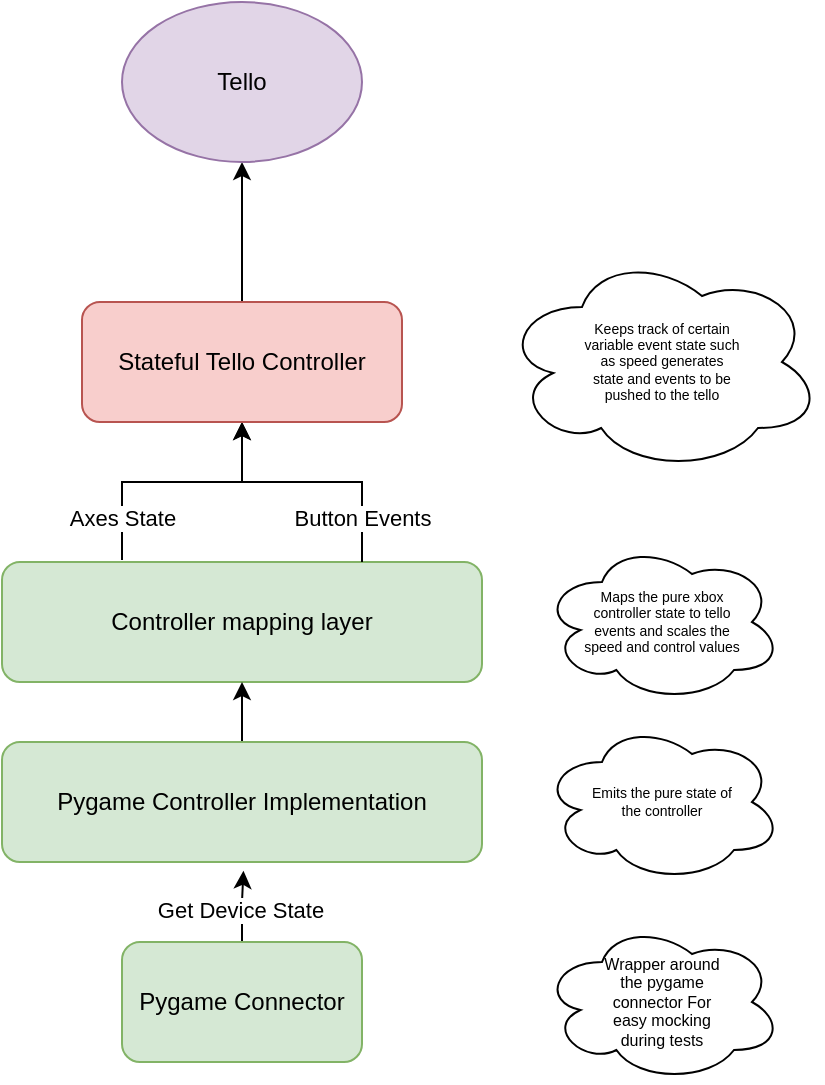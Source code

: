 <mxfile>
    <diagram name="Page-1" id="gVIzxmkaYbDt7CBDV0SQ">
        <mxGraphModel dx="687" dy="447" grid="1" gridSize="10" guides="1" tooltips="1" connect="1" arrows="1" fold="1" page="1" pageScale="1" pageWidth="850" pageHeight="1100" math="0" shadow="0">
            <root>
                <mxCell id="0"/>
                <mxCell id="1" parent="0"/>
                <mxCell id="7mTq0A4v_XAOz74BESgN-4" style="edgeStyle=orthogonalEdgeStyle;rounded=0;orthogonalLoop=1;jettySize=auto;html=1;entryX=0.503;entryY=1.073;entryDx=0;entryDy=0;entryPerimeter=0;" parent="1" source="7mTq0A4v_XAOz74BESgN-1" target="7mTq0A4v_XAOz74BESgN-17" edge="1">
                    <mxGeometry relative="1" as="geometry"/>
                </mxCell>
                <mxCell id="7mTq0A4v_XAOz74BESgN-5" value="Get Device State" style="edgeLabel;html=1;align=center;verticalAlign=middle;resizable=0;points=[];" parent="7mTq0A4v_XAOz74BESgN-4" vertex="1" connectable="0">
                    <mxGeometry x="-0.086" y="1" relative="1" as="geometry">
                        <mxPoint as="offset"/>
                    </mxGeometry>
                </mxCell>
                <mxCell id="7mTq0A4v_XAOz74BESgN-1" value="Pygame Connector" style="rounded=1;whiteSpace=wrap;html=1;fillColor=#d5e8d4;strokeColor=#82b366;" parent="1" vertex="1">
                    <mxGeometry x="340" y="550" width="120" height="60" as="geometry"/>
                </mxCell>
                <mxCell id="7mTq0A4v_XAOz74BESgN-7" style="edgeStyle=orthogonalEdgeStyle;rounded=0;orthogonalLoop=1;jettySize=auto;html=1;" parent="1" edge="1">
                    <mxGeometry relative="1" as="geometry">
                        <mxPoint x="340" y="359" as="sourcePoint"/>
                        <mxPoint x="400" y="290" as="targetPoint"/>
                        <Array as="points">
                            <mxPoint x="340" y="359"/>
                            <mxPoint x="340" y="320"/>
                            <mxPoint x="400" y="320"/>
                        </Array>
                    </mxGeometry>
                </mxCell>
                <mxCell id="7mTq0A4v_XAOz74BESgN-9" value="Axes State" style="edgeLabel;html=1;align=center;verticalAlign=middle;resizable=0;points=[];" parent="7mTq0A4v_XAOz74BESgN-7" vertex="1" connectable="0">
                    <mxGeometry x="-0.565" y="-1" relative="1" as="geometry">
                        <mxPoint x="-1" y="7" as="offset"/>
                    </mxGeometry>
                </mxCell>
                <mxCell id="7mTq0A4v_XAOz74BESgN-2" value="Controller mapping layer" style="rounded=1;whiteSpace=wrap;html=1;fillColor=#d5e8d4;strokeColor=#82b366;" parent="1" vertex="1">
                    <mxGeometry x="280" y="360" width="240" height="60" as="geometry"/>
                </mxCell>
                <mxCell id="7mTq0A4v_XAOz74BESgN-8" style="edgeStyle=orthogonalEdgeStyle;rounded=0;orthogonalLoop=1;jettySize=auto;html=1;" parent="1" source="7mTq0A4v_XAOz74BESgN-2" target="7mTq0A4v_XAOz74BESgN-11" edge="1">
                    <mxGeometry relative="1" as="geometry">
                        <mxPoint x="400" y="300" as="targetPoint"/>
                        <Array as="points">
                            <mxPoint x="460" y="320"/>
                            <mxPoint x="400" y="320"/>
                        </Array>
                    </mxGeometry>
                </mxCell>
                <mxCell id="7mTq0A4v_XAOz74BESgN-10" value="Button Events" style="edgeLabel;html=1;align=center;verticalAlign=middle;resizable=0;points=[];" parent="7mTq0A4v_XAOz74BESgN-8" vertex="1" connectable="0">
                    <mxGeometry x="-0.52" y="-1" relative="1" as="geometry">
                        <mxPoint x="-1" y="9" as="offset"/>
                    </mxGeometry>
                </mxCell>
                <mxCell id="3" style="edgeStyle=none;html=1;entryX=0.5;entryY=1;entryDx=0;entryDy=0;" parent="1" source="7mTq0A4v_XAOz74BESgN-11" target="2" edge="1">
                    <mxGeometry relative="1" as="geometry"/>
                </mxCell>
                <mxCell id="7mTq0A4v_XAOz74BESgN-11" value="Stateful Tello Controller" style="rounded=1;whiteSpace=wrap;html=1;fillColor=#f8cecc;strokeColor=#b85450;" parent="1" vertex="1">
                    <mxGeometry x="320" y="230" width="160" height="60" as="geometry"/>
                </mxCell>
                <mxCell id="7mTq0A4v_XAOz74BESgN-14" value="&lt;font style=&quot;font-size: 8px;&quot;&gt;Wrapper around the pygame connector For easy mocking during tests&lt;/font&gt;" style="ellipse;shape=cloud;whiteSpace=wrap;html=1;fontSize=8;spacingLeft=25;spacingBottom=0;spacingRight=25;" parent="1" vertex="1">
                    <mxGeometry x="550" y="540" width="120" height="80" as="geometry"/>
                </mxCell>
                <mxCell id="7mTq0A4v_XAOz74BESgN-15" value="Emits the pure state of the controller" style="ellipse;shape=cloud;whiteSpace=wrap;html=1;fontSize=7;spacingLeft=20;spacingRight=20;" parent="1" vertex="1">
                    <mxGeometry x="550" y="440" width="120" height="80" as="geometry"/>
                </mxCell>
                <mxCell id="7mTq0A4v_XAOz74BESgN-16" value="Keeps track of certain variable event state such as speed generates state and events to be pushed to the tello" style="ellipse;shape=cloud;whiteSpace=wrap;html=1;spacingLeft=40;spacingBottom=0;fontSize=7;spacingRight=40;" parent="1" vertex="1">
                    <mxGeometry x="530" y="205" width="160" height="110" as="geometry"/>
                </mxCell>
                <mxCell id="7mTq0A4v_XAOz74BESgN-18" style="edgeStyle=orthogonalEdgeStyle;rounded=0;orthogonalLoop=1;jettySize=auto;html=1;entryX=0.5;entryY=1;entryDx=0;entryDy=0;" parent="1" source="7mTq0A4v_XAOz74BESgN-17" target="7mTq0A4v_XAOz74BESgN-2" edge="1">
                    <mxGeometry relative="1" as="geometry"/>
                </mxCell>
                <mxCell id="7mTq0A4v_XAOz74BESgN-17" value="Pygame Controller Implementation" style="rounded=1;whiteSpace=wrap;html=1;fillColor=#d5e8d4;strokeColor=#82b366;" parent="1" vertex="1">
                    <mxGeometry x="280" y="450" width="240" height="60" as="geometry"/>
                </mxCell>
                <mxCell id="7mTq0A4v_XAOz74BESgN-19" value="Maps the pure xbox controller state to tello events and scales the speed and control values" style="ellipse;shape=cloud;whiteSpace=wrap;html=1;fontSize=7;spacingLeft=20;spacingRight=20;" parent="1" vertex="1">
                    <mxGeometry x="550" y="350" width="120" height="80" as="geometry"/>
                </mxCell>
                <mxCell id="2" value="Tello" style="ellipse;whiteSpace=wrap;html=1;fillColor=#e1d5e7;strokeColor=#9673a6;" parent="1" vertex="1">
                    <mxGeometry x="340" y="80" width="120" height="80" as="geometry"/>
                </mxCell>
            </root>
        </mxGraphModel>
    </diagram>
</mxfile>